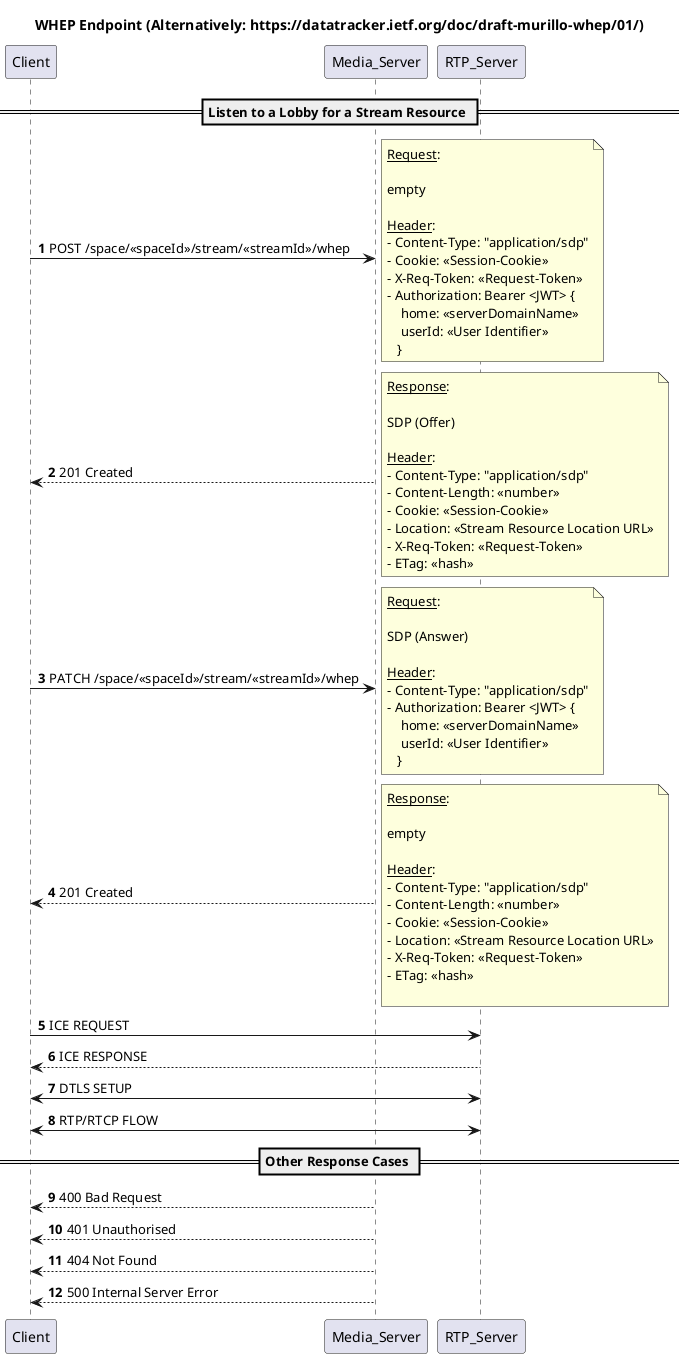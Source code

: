 @startuml
'https://plantuml.com/sequence-diagram


title WHEP Endpoint (Alternatively: https://datatracker.ietf.org/doc/draft-murillo-whep/01/)

autonumber
== Listen to a Lobby for a Stream Resource ==
Client -> Media_Server: POST /space/<<spaceId>>/stream/<<streamId>>/whep
note right
__Request__:

empty

__Header__:
- Content-Type: "application/sdp"
- Cookie: <<Session-Cookie>>
- X-Req-Token: <<Request-Token>>
- Authorization: Bearer <JWT> {
    home: <<serverDomainName>>
    userId: <<User Identifier>>
   }
end note

Client <-- Media_Server: 201 Created
note right
__Response__:

SDP (Offer)

__Header__:
- Content-Type: "application/sdp"
- Content-Length: <<number>>
- Cookie: <<Session-Cookie>>
- Location: <<Stream Resource Location URL>>
- X-Req-Token: <<Request-Token>>
- ETag: <<hash>>
end note

Client -> Media_Server: PATCH /space/<<spaceId>>/stream/<<streamId>>/whep
note right
__Request__:

SDP (Answer)

__Header__:
- Content-Type: "application/sdp"
- Authorization: Bearer <JWT> {
    home: <<serverDomainName>>
    userId: <<User Identifier>>
   }
end note

Client <-- Media_Server: 201 Created
note right
__Response__:

empty

__Header__:
- Content-Type: "application/sdp"
- Content-Length: <<number>>
- Cookie: <<Session-Cookie>>
- Location: <<Stream Resource Location URL>>
- X-Req-Token: <<Request-Token>>
- ETag: <<hash>>

end note

Client -> RTP_Server:  ICE REQUEST
Client <-- RTP_Server: ICE RESPONSE
Client <-> RTP_Server: DTLS SETUP
Client <-> RTP_Server: RTP/RTCP FLOW

== Other Response Cases ==

Client <-- Media_Server: 400 Bad Request
Client <-- Media_Server: 401 Unauthorised
Client <-- Media_Server: 404 Not Found
Client <-- Media_Server: 500 Internal Server Error

@enduml
